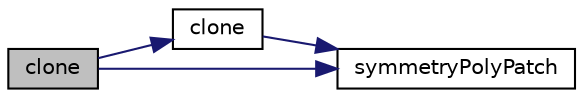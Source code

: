 digraph "clone"
{
  bgcolor="transparent";
  edge [fontname="Helvetica",fontsize="10",labelfontname="Helvetica",labelfontsize="10"];
  node [fontname="Helvetica",fontsize="10",shape=record];
  rankdir="LR";
  Node22 [label="clone",height=0.2,width=0.4,color="black", fillcolor="grey75", style="filled", fontcolor="black"];
  Node22 -> Node23 [color="midnightblue",fontsize="10",style="solid",fontname="Helvetica"];
  Node23 [label="clone",height=0.2,width=0.4,color="black",URL="$a28617.html#adbf8c0a436d777bd346c3ab2a4b087df",tooltip="Construct and return a clone, resetting the boundary mesh. "];
  Node23 -> Node24 [color="midnightblue",fontsize="10",style="solid",fontname="Helvetica"];
  Node24 [label="symmetryPolyPatch",height=0.2,width=0.4,color="black",URL="$a28617.html#a3dc3d3947c0df0c2fc343af5f6474127",tooltip="Construct from components. "];
  Node22 -> Node24 [color="midnightblue",fontsize="10",style="solid",fontname="Helvetica"];
}
